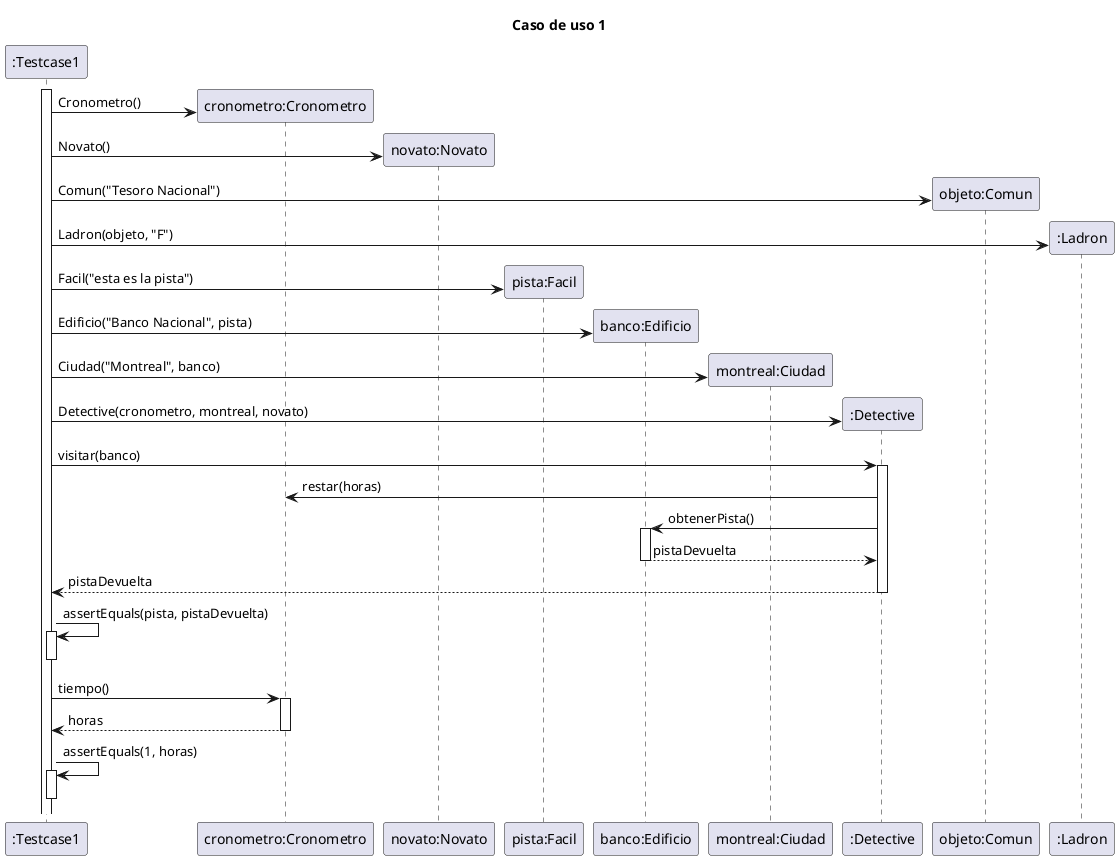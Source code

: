 @startuml

title "Caso de uso 1"

participant ":Testcase1" as testcase
participant "cronometro:Cronometro" as cron
participant "novato:Novato" as novato
participant "pista:Facil" as pista
participant "banco:Edificio" as edificio
participant "montreal:Ciudad" as montreal
participant ":Detective" as detective
participant "objeto:Comun" as objeto
participant ":Ladron" as ladron

activate testcase
create cron
testcase -> cron: Cronometro()
create novato
testcase -> novato: Novato()
create objeto
testcase -> objeto: Comun("Tesoro Nacional")
create ladron
testcase -> ladron: Ladron(objeto, "F")
create pista
testcase -> pista: Facil("esta es la pista")
create edificio
testcase -> edificio: Edificio("Banco Nacional", pista)
create montreal
testcase -> montreal: Ciudad("Montreal", banco)
create detective
testcase -> detective: Detective(cronometro, montreal, novato)

testcase -> detective: visitar(banco)
    activate detective
        detective -> cron: restar(horas)
        detective -> edificio: obtenerPista()
            activate edificio
            return pistaDevuelta
    return pistaDevuelta

testcase -> testcase: assertEquals(pista, pistaDevuelta)
activate testcase
deactivate testcase

testcase -> cron: tiempo()
    activate cron
    return horas

testcase -> testcase: assertEquals(1, horas)
activate testcase
deactivate testcase

@enduml